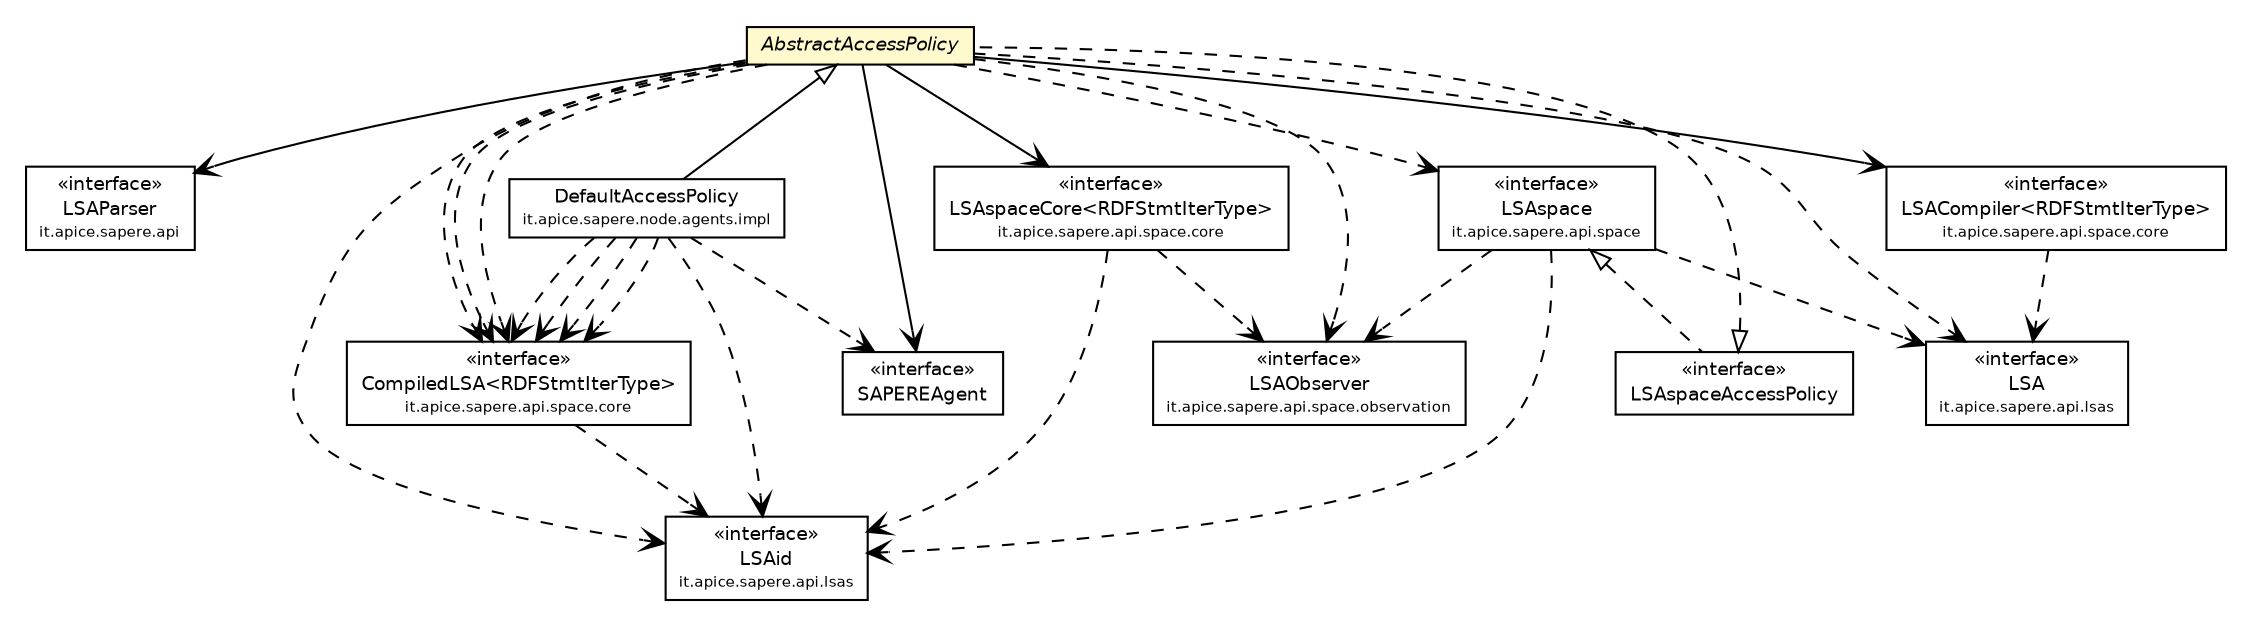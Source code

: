 #!/usr/local/bin/dot
#
# Class diagram 
# Generated by UmlGraph version 4.4 (http://www.spinellis.gr/sw/umlgraph)
#

digraph G {
	edge [fontname="Helvetica",fontsize=10,labelfontname="Helvetica",labelfontsize=10];
	node [fontname="Helvetica",fontsize=10,shape=plaintext];
	// it.apice.sapere.api.LSAParser
	c57910 [label=<<table border="0" cellborder="1" cellspacing="0" cellpadding="2" port="p" href="../../api/LSAParser.html">
		<tr><td><table border="0" cellspacing="0" cellpadding="1">
			<tr><td> &laquo;interface&raquo; </td></tr>
			<tr><td> LSAParser </td></tr>
			<tr><td><font point-size="7.0"> it.apice.sapere.api </font></td></tr>
		</table></td></tr>
		</table>>, fontname="Helvetica", fontcolor="black", fontsize=9.0];
	// it.apice.sapere.api.lsas.LSAid
	c57960 [label=<<table border="0" cellborder="1" cellspacing="0" cellpadding="2" port="p" href="../../api/lsas/LSAid.html">
		<tr><td><table border="0" cellspacing="0" cellpadding="1">
			<tr><td> &laquo;interface&raquo; </td></tr>
			<tr><td> LSAid </td></tr>
			<tr><td><font point-size="7.0"> it.apice.sapere.api.lsas </font></td></tr>
		</table></td></tr>
		</table>>, fontname="Helvetica", fontcolor="black", fontsize=9.0];
	// it.apice.sapere.api.lsas.LSA
	c57961 [label=<<table border="0" cellborder="1" cellspacing="0" cellpadding="2" port="p" href="../../api/lsas/LSA.html">
		<tr><td><table border="0" cellspacing="0" cellpadding="1">
			<tr><td> &laquo;interface&raquo; </td></tr>
			<tr><td> LSA </td></tr>
			<tr><td><font point-size="7.0"> it.apice.sapere.api.lsas </font></td></tr>
		</table></td></tr>
		</table>>, fontname="Helvetica", fontcolor="black", fontsize=9.0];
	// it.apice.sapere.api.space.core.LSAspaceCore<RDFStmtIterType>
	c57983 [label=<<table border="0" cellborder="1" cellspacing="0" cellpadding="2" port="p" href="../../api/space/core/LSAspaceCore.html">
		<tr><td><table border="0" cellspacing="0" cellpadding="1">
			<tr><td> &laquo;interface&raquo; </td></tr>
			<tr><td> LSAspaceCore&lt;RDFStmtIterType&gt; </td></tr>
			<tr><td><font point-size="7.0"> it.apice.sapere.api.space.core </font></td></tr>
		</table></td></tr>
		</table>>, fontname="Helvetica", fontcolor="black", fontsize=9.0];
	// it.apice.sapere.api.space.core.LSACompiler<RDFStmtIterType>
	c57984 [label=<<table border="0" cellborder="1" cellspacing="0" cellpadding="2" port="p" href="../../api/space/core/LSACompiler.html">
		<tr><td><table border="0" cellspacing="0" cellpadding="1">
			<tr><td> &laquo;interface&raquo; </td></tr>
			<tr><td> LSACompiler&lt;RDFStmtIterType&gt; </td></tr>
			<tr><td><font point-size="7.0"> it.apice.sapere.api.space.core </font></td></tr>
		</table></td></tr>
		</table>>, fontname="Helvetica", fontcolor="black", fontsize=9.0];
	// it.apice.sapere.api.space.core.CompiledLSA<RDFStmtIterType>
	c57986 [label=<<table border="0" cellborder="1" cellspacing="0" cellpadding="2" port="p" href="../../api/space/core/CompiledLSA.html">
		<tr><td><table border="0" cellspacing="0" cellpadding="1">
			<tr><td> &laquo;interface&raquo; </td></tr>
			<tr><td> CompiledLSA&lt;RDFStmtIterType&gt; </td></tr>
			<tr><td><font point-size="7.0"> it.apice.sapere.api.space.core </font></td></tr>
		</table></td></tr>
		</table>>, fontname="Helvetica", fontcolor="black", fontsize=9.0];
	// it.apice.sapere.api.space.LSAspace
	c57991 [label=<<table border="0" cellborder="1" cellspacing="0" cellpadding="2" port="p" href="../../api/space/LSAspace.html">
		<tr><td><table border="0" cellspacing="0" cellpadding="1">
			<tr><td> &laquo;interface&raquo; </td></tr>
			<tr><td> LSAspace </td></tr>
			<tr><td><font point-size="7.0"> it.apice.sapere.api.space </font></td></tr>
		</table></td></tr>
		</table>>, fontname="Helvetica", fontcolor="black", fontsize=9.0];
	// it.apice.sapere.api.space.observation.LSAObserver
	c58000 [label=<<table border="0" cellborder="1" cellspacing="0" cellpadding="2" port="p" href="../../api/space/observation/LSAObserver.html">
		<tr><td><table border="0" cellspacing="0" cellpadding="1">
			<tr><td> &laquo;interface&raquo; </td></tr>
			<tr><td> LSAObserver </td></tr>
			<tr><td><font point-size="7.0"> it.apice.sapere.api.space.observation </font></td></tr>
		</table></td></tr>
		</table>>, fontname="Helvetica", fontcolor="black", fontsize=9.0];
	// it.apice.sapere.node.agents.SAPEREAgent
	c58092 [label=<<table border="0" cellborder="1" cellspacing="0" cellpadding="2" port="p" href="./SAPEREAgent.html">
		<tr><td><table border="0" cellspacing="0" cellpadding="1">
			<tr><td> &laquo;interface&raquo; </td></tr>
			<tr><td> SAPEREAgent </td></tr>
		</table></td></tr>
		</table>>, fontname="Helvetica", fontcolor="black", fontsize=9.0];
	// it.apice.sapere.node.agents.LSAspaceAccessPolicy
	c58094 [label=<<table border="0" cellborder="1" cellspacing="0" cellpadding="2" port="p" href="./LSAspaceAccessPolicy.html">
		<tr><td><table border="0" cellspacing="0" cellpadding="1">
			<tr><td> &laquo;interface&raquo; </td></tr>
			<tr><td> LSAspaceAccessPolicy </td></tr>
		</table></td></tr>
		</table>>, fontname="Helvetica", fontcolor="black", fontsize=9.0];
	// it.apice.sapere.node.agents.AbstractAccessPolicy
	c58096 [label=<<table border="0" cellborder="1" cellspacing="0" cellpadding="2" port="p" bgcolor="lemonChiffon" href="./AbstractAccessPolicy.html">
		<tr><td><table border="0" cellspacing="0" cellpadding="1">
			<tr><td><font face="Helvetica-Oblique"> AbstractAccessPolicy </font></td></tr>
		</table></td></tr>
		</table>>, fontname="Helvetica", fontcolor="black", fontsize=9.0];
	// it.apice.sapere.node.agents.impl.DefaultAccessPolicy
	c58100 [label=<<table border="0" cellborder="1" cellspacing="0" cellpadding="2" port="p" href="./impl/DefaultAccessPolicy.html">
		<tr><td><table border="0" cellspacing="0" cellpadding="1">
			<tr><td> DefaultAccessPolicy </td></tr>
			<tr><td><font point-size="7.0"> it.apice.sapere.node.agents.impl </font></td></tr>
		</table></td></tr>
		</table>>, fontname="Helvetica", fontcolor="black", fontsize=9.0];
	//it.apice.sapere.node.agents.LSAspaceAccessPolicy implements it.apice.sapere.api.space.LSAspace
	c57991:p -> c58094:p [dir=back,arrowtail=empty,style=dashed];
	//it.apice.sapere.node.agents.AbstractAccessPolicy implements it.apice.sapere.node.agents.LSAspaceAccessPolicy
	c58094:p -> c58096:p [dir=back,arrowtail=empty,style=dashed];
	//it.apice.sapere.node.agents.impl.DefaultAccessPolicy extends it.apice.sapere.node.agents.AbstractAccessPolicy
	c58096:p -> c58100:p [dir=back,arrowtail=empty];
	// it.apice.sapere.node.agents.AbstractAccessPolicy NAVASSOC it.apice.sapere.api.space.core.LSAspaceCore<RDFStmtIterType>
	c58096:p -> c57983:p [taillabel="", label="", headlabel="", fontname="Helvetica", fontcolor="black", fontsize=10.0, color="black", arrowhead=open];
	// it.apice.sapere.node.agents.AbstractAccessPolicy NAVASSOC it.apice.sapere.node.agents.SAPEREAgent
	c58096:p -> c58092:p [taillabel="", label="", headlabel="", fontname="Helvetica", fontcolor="black", fontsize=10.0, color="black", arrowhead=open];
	// it.apice.sapere.node.agents.AbstractAccessPolicy NAVASSOC it.apice.sapere.api.space.core.LSACompiler<RDFStmtIterType>
	c58096:p -> c57984:p [taillabel="", label="", headlabel="", fontname="Helvetica", fontcolor="black", fontsize=10.0, color="black", arrowhead=open];
	// it.apice.sapere.node.agents.AbstractAccessPolicy NAVASSOC it.apice.sapere.api.LSAParser
	c58096:p -> c57910:p [taillabel="", label="", headlabel="", fontname="Helvetica", fontcolor="black", fontsize=10.0, color="black", arrowhead=open];
	// it.apice.sapere.api.space.core.LSAspaceCore<RDFStmtIterType> DEPEND it.apice.sapere.api.space.observation.LSAObserver
	c57983:p -> c58000:p [taillabel="", label="", headlabel="", fontname="Helvetica", fontcolor="black", fontsize=10.0, color="black", arrowhead=open, style=dashed];
	// it.apice.sapere.api.space.core.LSAspaceCore<RDFStmtIterType> DEPEND it.apice.sapere.api.lsas.LSAid
	c57983:p -> c57960:p [taillabel="", label="", headlabel="", fontname="Helvetica", fontcolor="black", fontsize=10.0, color="black", arrowhead=open, style=dashed];
	// it.apice.sapere.api.space.core.LSACompiler<RDFStmtIterType> DEPEND it.apice.sapere.api.lsas.LSA
	c57984:p -> c57961:p [taillabel="", label="", headlabel="", fontname="Helvetica", fontcolor="black", fontsize=10.0, color="black", arrowhead=open, style=dashed];
	// it.apice.sapere.api.space.core.CompiledLSA<RDFStmtIterType> DEPEND it.apice.sapere.api.lsas.LSAid
	c57986:p -> c57960:p [taillabel="", label="", headlabel="", fontname="Helvetica", fontcolor="black", fontsize=10.0, color="black", arrowhead=open, style=dashed];
	// it.apice.sapere.api.space.LSAspace DEPEND it.apice.sapere.api.space.observation.LSAObserver
	c57991:p -> c58000:p [taillabel="", label="", headlabel="", fontname="Helvetica", fontcolor="black", fontsize=10.0, color="black", arrowhead=open, style=dashed];
	// it.apice.sapere.api.space.LSAspace DEPEND it.apice.sapere.api.lsas.LSAid
	c57991:p -> c57960:p [taillabel="", label="", headlabel="", fontname="Helvetica", fontcolor="black", fontsize=10.0, color="black", arrowhead=open, style=dashed];
	// it.apice.sapere.api.space.LSAspace DEPEND it.apice.sapere.api.lsas.LSA
	c57991:p -> c57961:p [taillabel="", label="", headlabel="", fontname="Helvetica", fontcolor="black", fontsize=10.0, color="black", arrowhead=open, style=dashed];
	// it.apice.sapere.node.agents.AbstractAccessPolicy DEPEND it.apice.sapere.api.space.observation.LSAObserver
	c58096:p -> c58000:p [taillabel="", label="", headlabel="", fontname="Helvetica", fontcolor="black", fontsize=10.0, color="black", arrowhead=open, style=dashed];
	// it.apice.sapere.node.agents.AbstractAccessPolicy DEPEND it.apice.sapere.api.lsas.LSAid
	c58096:p -> c57960:p [taillabel="", label="", headlabel="", fontname="Helvetica", fontcolor="black", fontsize=10.0, color="black", arrowhead=open, style=dashed];
	// it.apice.sapere.node.agents.AbstractAccessPolicy DEPEND it.apice.sapere.api.lsas.LSA
	c58096:p -> c57961:p [taillabel="", label="", headlabel="", fontname="Helvetica", fontcolor="black", fontsize=10.0, color="black", arrowhead=open, style=dashed];
	// it.apice.sapere.node.agents.AbstractAccessPolicy DEPEND it.apice.sapere.api.space.LSAspace
	c58096:p -> c57991:p [taillabel="", label="", headlabel="", fontname="Helvetica", fontcolor="black", fontsize=10.0, color="black", arrowhead=open, style=dashed];
	// it.apice.sapere.node.agents.AbstractAccessPolicy DEPEND it.apice.sapere.api.space.core.CompiledLSA<RDFStmtIterType>
	c58096:p -> c57986:p [taillabel="", label="", headlabel="", fontname="Helvetica", fontcolor="black", fontsize=10.0, color="black", arrowhead=open, style=dashed];
	// it.apice.sapere.node.agents.AbstractAccessPolicy DEPEND it.apice.sapere.api.space.core.CompiledLSA<RDFStmtIterType>
	c58096:p -> c57986:p [taillabel="", label="", headlabel="", fontname="Helvetica", fontcolor="black", fontsize=10.0, color="black", arrowhead=open, style=dashed];
	// it.apice.sapere.node.agents.AbstractAccessPolicy DEPEND it.apice.sapere.api.space.core.CompiledLSA<RDFStmtIterType>
	c58096:p -> c57986:p [taillabel="", label="", headlabel="", fontname="Helvetica", fontcolor="black", fontsize=10.0, color="black", arrowhead=open, style=dashed];
	// it.apice.sapere.node.agents.impl.DefaultAccessPolicy DEPEND it.apice.sapere.api.space.core.CompiledLSA<RDFStmtIterType>
	c58100:p -> c57986:p [taillabel="", label="", headlabel="", fontname="Helvetica", fontcolor="black", fontsize=10.0, color="black", arrowhead=open, style=dashed];
	// it.apice.sapere.node.agents.impl.DefaultAccessPolicy DEPEND it.apice.sapere.api.lsas.LSAid
	c58100:p -> c57960:p [taillabel="", label="", headlabel="", fontname="Helvetica", fontcolor="black", fontsize=10.0, color="black", arrowhead=open, style=dashed];
	// it.apice.sapere.node.agents.impl.DefaultAccessPolicy DEPEND it.apice.sapere.api.space.core.CompiledLSA<RDFStmtIterType>
	c58100:p -> c57986:p [taillabel="", label="", headlabel="", fontname="Helvetica", fontcolor="black", fontsize=10.0, color="black", arrowhead=open, style=dashed];
	// it.apice.sapere.node.agents.impl.DefaultAccessPolicy DEPEND it.apice.sapere.api.space.core.CompiledLSA<RDFStmtIterType>
	c58100:p -> c57986:p [taillabel="", label="", headlabel="", fontname="Helvetica", fontcolor="black", fontsize=10.0, color="black", arrowhead=open, style=dashed];
	// it.apice.sapere.node.agents.impl.DefaultAccessPolicy DEPEND it.apice.sapere.node.agents.SAPEREAgent
	c58100:p -> c58092:p [taillabel="", label="", headlabel="", fontname="Helvetica", fontcolor="black", fontsize=10.0, color="black", arrowhead=open, style=dashed];
	// it.apice.sapere.node.agents.impl.DefaultAccessPolicy DEPEND it.apice.sapere.api.space.core.CompiledLSA<RDFStmtIterType>
	c58100:p -> c57986:p [taillabel="", label="", headlabel="", fontname="Helvetica", fontcolor="black", fontsize=10.0, color="black", arrowhead=open, style=dashed];
}

